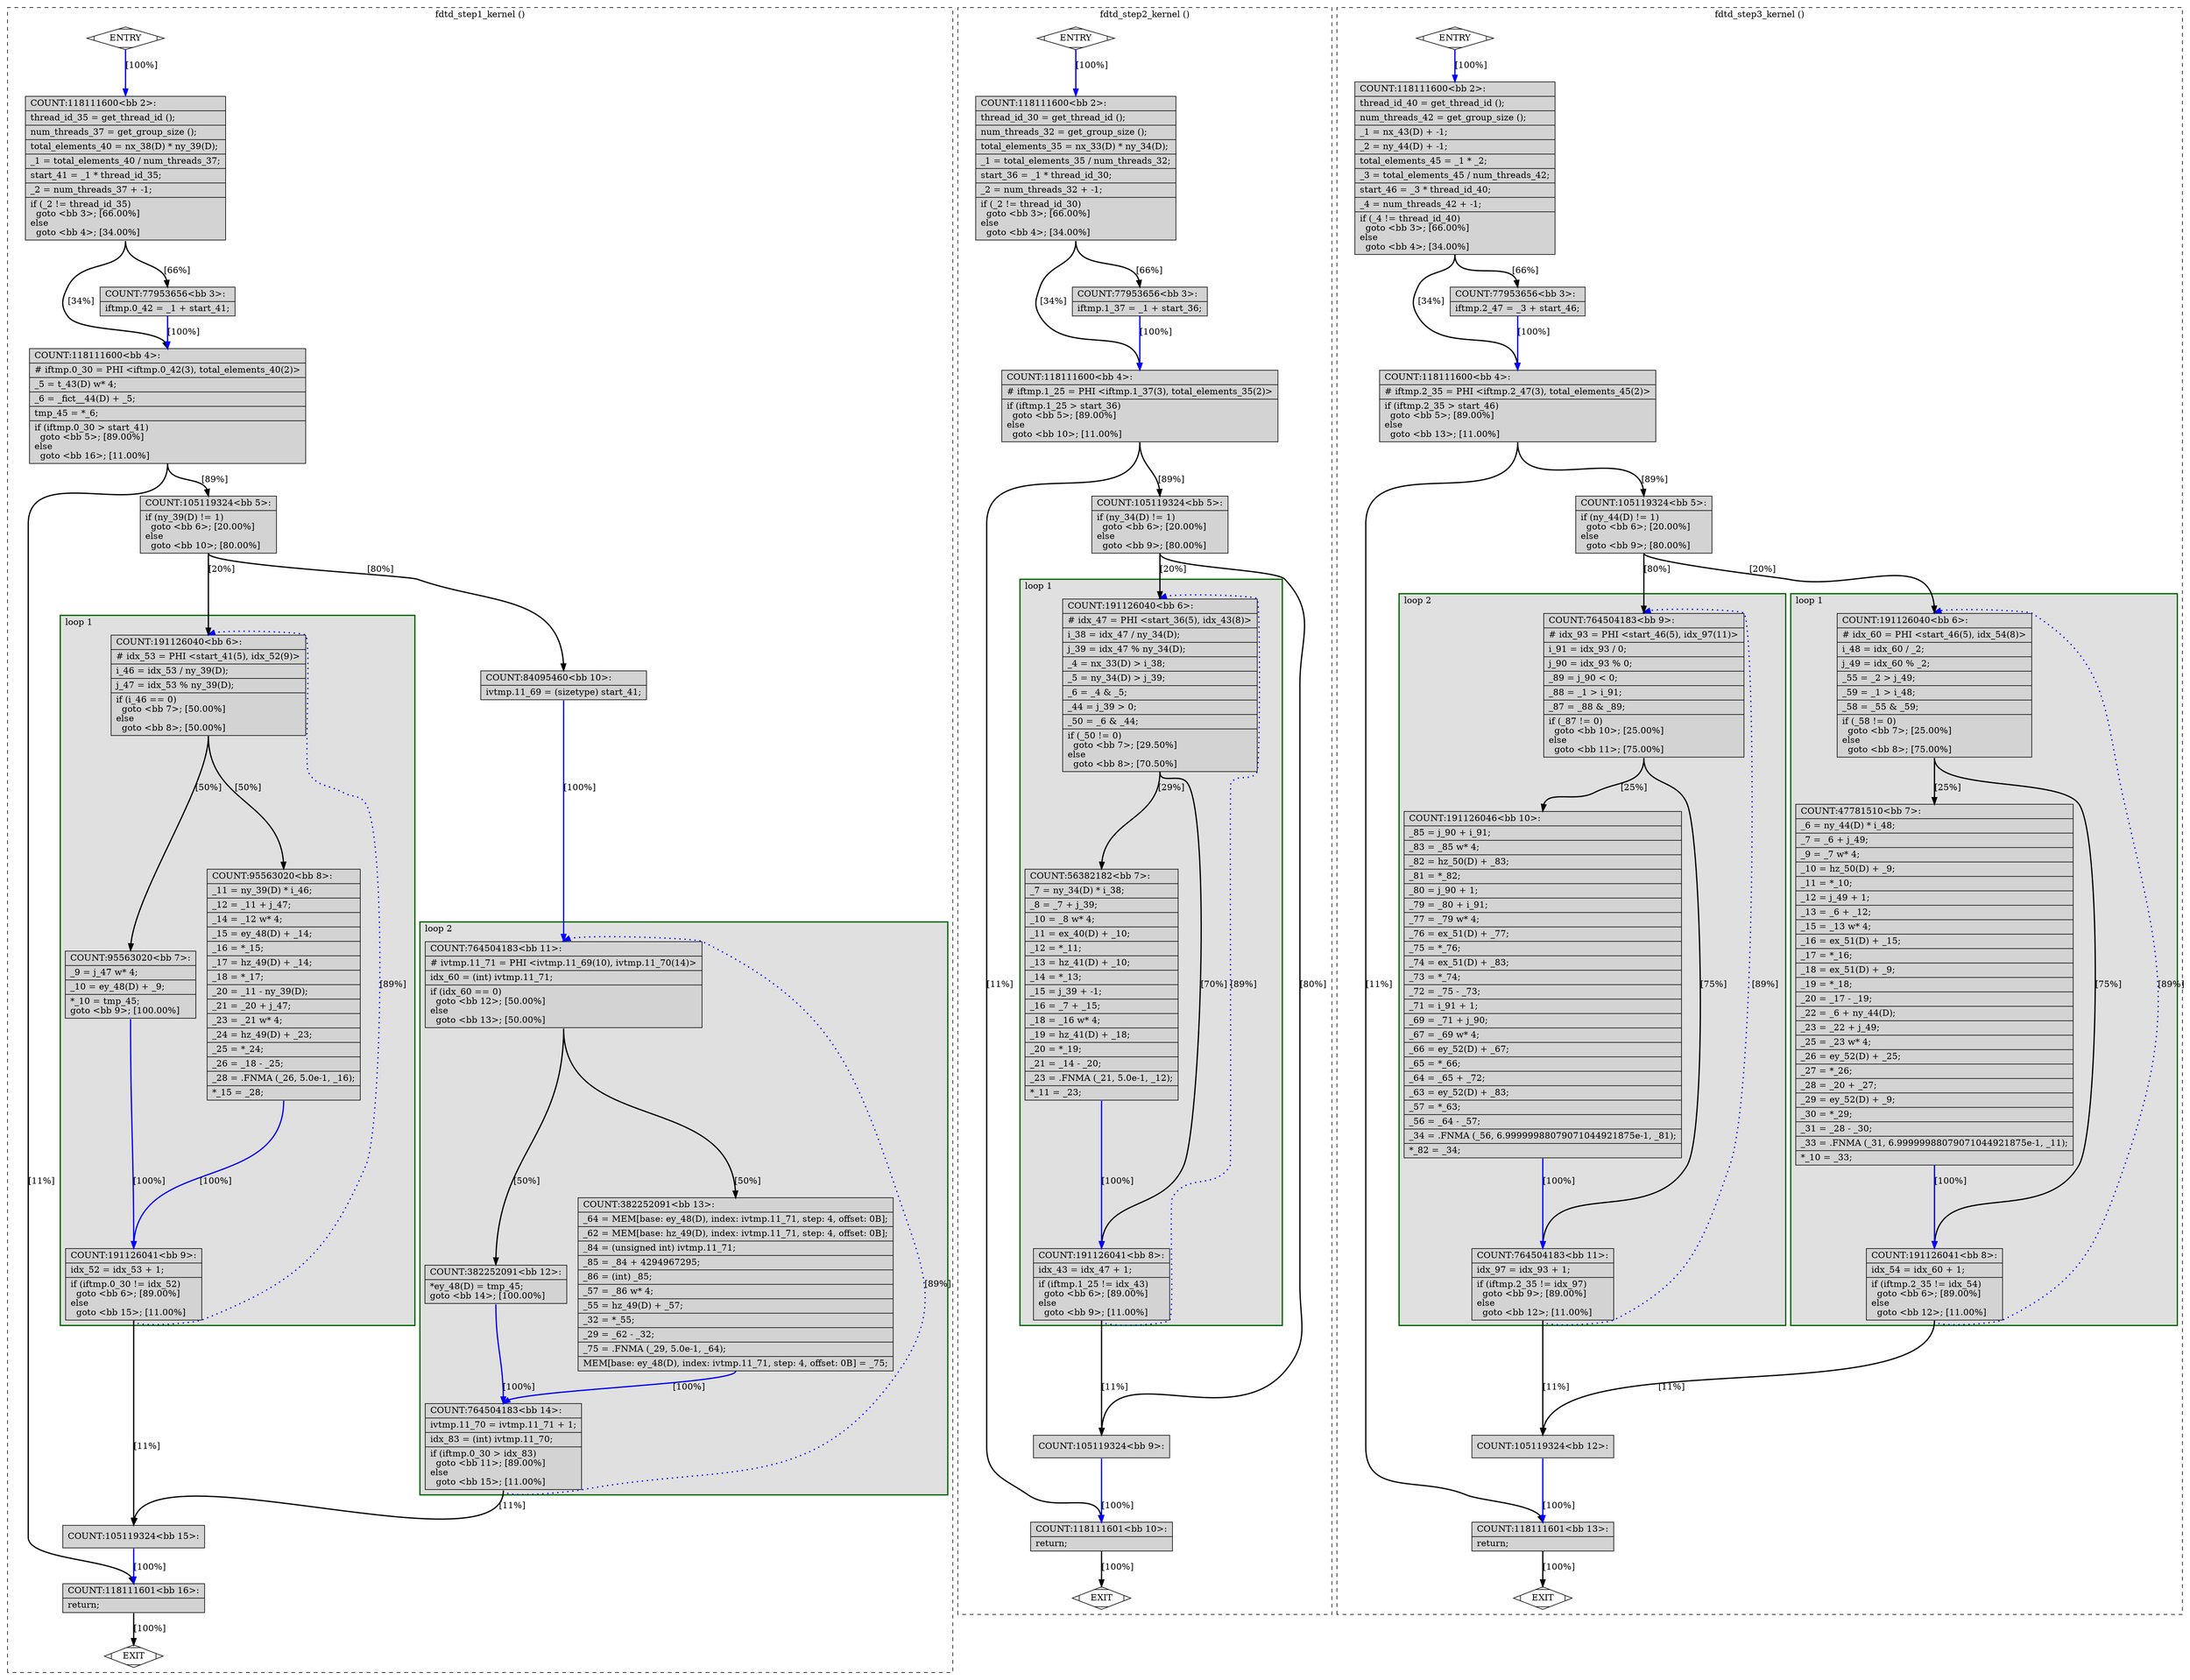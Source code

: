 digraph "fdtd2d.dev.c.231t.optimized" {
overlap=false;
subgraph "cluster_fdtd_step1_kernel" {
	style="dashed";
	color="black";
	label="fdtd_step1_kernel ()";
	subgraph cluster_3_2 {
	style="filled";
	color="darkgreen";
	fillcolor="grey88";
	label="loop 2";
	labeljust=l;
	penwidth=2;
	fn_3_basic_block_11 [shape=record,style=filled,fillcolor=lightgrey,label="{COUNT:764504183\<bb\ 11\>:\l\
|#\ ivtmp.11_71\ =\ PHI\ \<ivtmp.11_69(10),\ ivtmp.11_70(14)\>\l\
|idx_60\ =\ (int)\ ivtmp.11_71;\l\
|if\ (idx_60\ ==\ 0)\l\
\ \ goto\ \<bb\ 12\>;\ [50.00%]\l\
else\l\
\ \ goto\ \<bb\ 13\>;\ [50.00%]\l\
}"];

	fn_3_basic_block_12 [shape=record,style=filled,fillcolor=lightgrey,label="{COUNT:382252091\<bb\ 12\>:\l\
|*ey_48(D)\ =\ tmp_45;\l\
goto\ \<bb\ 14\>;\ [100.00%]\l\
}"];

	fn_3_basic_block_13 [shape=record,style=filled,fillcolor=lightgrey,label="{COUNT:382252091\<bb\ 13\>:\l\
|_64\ =\ MEM[base:\ ey_48(D),\ index:\ ivtmp.11_71,\ step:\ 4,\ offset:\ 0B];\l\
|_62\ =\ MEM[base:\ hz_49(D),\ index:\ ivtmp.11_71,\ step:\ 4,\ offset:\ 0B];\l\
|_84\ =\ (unsigned\ int)\ ivtmp.11_71;\l\
|_85\ =\ _84\ +\ 4294967295;\l\
|_86\ =\ (int)\ _85;\l\
|_57\ =\ _86\ w*\ 4;\l\
|_55\ =\ hz_49(D)\ +\ _57;\l\
|_32\ =\ *_55;\l\
|_29\ =\ _62\ -\ _32;\l\
|_75\ =\ .FNMA\ (_29,\ 5.0e-1,\ _64);\l\
|MEM[base:\ ey_48(D),\ index:\ ivtmp.11_71,\ step:\ 4,\ offset:\ 0B]\ =\ _75;\l\
}"];

	fn_3_basic_block_14 [shape=record,style=filled,fillcolor=lightgrey,label="{COUNT:764504183\<bb\ 14\>:\l\
|ivtmp.11_70\ =\ ivtmp.11_71\ +\ 1;\l\
|idx_83\ =\ (int)\ ivtmp.11_70;\l\
|if\ (iftmp.0_30\ \>\ idx_83)\l\
\ \ goto\ \<bb\ 11\>;\ [89.00%]\l\
else\l\
\ \ goto\ \<bb\ 15\>;\ [11.00%]\l\
}"];

	}
	subgraph cluster_3_1 {
	style="filled";
	color="darkgreen";
	fillcolor="grey88";
	label="loop 1";
	labeljust=l;
	penwidth=2;
	fn_3_basic_block_6 [shape=record,style=filled,fillcolor=lightgrey,label="{COUNT:191126040\<bb\ 6\>:\l\
|#\ idx_53\ =\ PHI\ \<start_41(5),\ idx_52(9)\>\l\
|i_46\ =\ idx_53\ /\ ny_39(D);\l\
|j_47\ =\ idx_53\ %\ ny_39(D);\l\
|if\ (i_46\ ==\ 0)\l\
\ \ goto\ \<bb\ 7\>;\ [50.00%]\l\
else\l\
\ \ goto\ \<bb\ 8\>;\ [50.00%]\l\
}"];

	fn_3_basic_block_7 [shape=record,style=filled,fillcolor=lightgrey,label="{COUNT:95563020\<bb\ 7\>:\l\
|_9\ =\ j_47\ w*\ 4;\l\
|_10\ =\ ey_48(D)\ +\ _9;\l\
|*_10\ =\ tmp_45;\l\
goto\ \<bb\ 9\>;\ [100.00%]\l\
}"];

	fn_3_basic_block_8 [shape=record,style=filled,fillcolor=lightgrey,label="{COUNT:95563020\<bb\ 8\>:\l\
|_11\ =\ ny_39(D)\ *\ i_46;\l\
|_12\ =\ _11\ +\ j_47;\l\
|_14\ =\ _12\ w*\ 4;\l\
|_15\ =\ ey_48(D)\ +\ _14;\l\
|_16\ =\ *_15;\l\
|_17\ =\ hz_49(D)\ +\ _14;\l\
|_18\ =\ *_17;\l\
|_20\ =\ _11\ -\ ny_39(D);\l\
|_21\ =\ _20\ +\ j_47;\l\
|_23\ =\ _21\ w*\ 4;\l\
|_24\ =\ hz_49(D)\ +\ _23;\l\
|_25\ =\ *_24;\l\
|_26\ =\ _18\ -\ _25;\l\
|_28\ =\ .FNMA\ (_26,\ 5.0e-1,\ _16);\l\
|*_15\ =\ _28;\l\
}"];

	fn_3_basic_block_9 [shape=record,style=filled,fillcolor=lightgrey,label="{COUNT:191126041\<bb\ 9\>:\l\
|idx_52\ =\ idx_53\ +\ 1;\l\
|if\ (iftmp.0_30\ !=\ idx_52)\l\
\ \ goto\ \<bb\ 6\>;\ [89.00%]\l\
else\l\
\ \ goto\ \<bb\ 15\>;\ [11.00%]\l\
}"];

	}
	fn_3_basic_block_0 [shape=Mdiamond,style=filled,fillcolor=white,label="ENTRY"];

	fn_3_basic_block_1 [shape=Mdiamond,style=filled,fillcolor=white,label="EXIT"];

	fn_3_basic_block_2 [shape=record,style=filled,fillcolor=lightgrey,label="{COUNT:118111600\<bb\ 2\>:\l\
|thread_id_35\ =\ get_thread_id\ ();\l\
|num_threads_37\ =\ get_group_size\ ();\l\
|total_elements_40\ =\ nx_38(D)\ *\ ny_39(D);\l\
|_1\ =\ total_elements_40\ /\ num_threads_37;\l\
|start_41\ =\ _1\ *\ thread_id_35;\l\
|_2\ =\ num_threads_37\ +\ -1;\l\
|if\ (_2\ !=\ thread_id_35)\l\
\ \ goto\ \<bb\ 3\>;\ [66.00%]\l\
else\l\
\ \ goto\ \<bb\ 4\>;\ [34.00%]\l\
}"];

	fn_3_basic_block_3 [shape=record,style=filled,fillcolor=lightgrey,label="{COUNT:77953656\<bb\ 3\>:\l\
|iftmp.0_42\ =\ _1\ +\ start_41;\l\
}"];

	fn_3_basic_block_4 [shape=record,style=filled,fillcolor=lightgrey,label="{COUNT:118111600\<bb\ 4\>:\l\
|#\ iftmp.0_30\ =\ PHI\ \<iftmp.0_42(3),\ total_elements_40(2)\>\l\
|_5\ =\ t_43(D)\ w*\ 4;\l\
|_6\ =\ _fict__44(D)\ +\ _5;\l\
|tmp_45\ =\ *_6;\l\
|if\ (iftmp.0_30\ \>\ start_41)\l\
\ \ goto\ \<bb\ 5\>;\ [89.00%]\l\
else\l\
\ \ goto\ \<bb\ 16\>;\ [11.00%]\l\
}"];

	fn_3_basic_block_5 [shape=record,style=filled,fillcolor=lightgrey,label="{COUNT:105119324\<bb\ 5\>:\l\
|if\ (ny_39(D)\ !=\ 1)\l\
\ \ goto\ \<bb\ 6\>;\ [20.00%]\l\
else\l\
\ \ goto\ \<bb\ 10\>;\ [80.00%]\l\
}"];

	fn_3_basic_block_10 [shape=record,style=filled,fillcolor=lightgrey,label="{COUNT:84095460\<bb\ 10\>:\l\
|ivtmp.11_69\ =\ (sizetype)\ start_41;\l\
}"];

	fn_3_basic_block_15 [shape=record,style=filled,fillcolor=lightgrey,label="{COUNT:105119324\<bb\ 15\>:\l\
}"];

	fn_3_basic_block_16 [shape=record,style=filled,fillcolor=lightgrey,label="{COUNT:118111601\<bb\ 16\>:\l\
|return;\l\
}"];

	fn_3_basic_block_0:s -> fn_3_basic_block_2:n [style="solid,bold",color=blue,weight=100,constraint=true,label="[100%]"];
	fn_3_basic_block_2:s -> fn_3_basic_block_3:n [style="solid,bold",color=black,weight=10,constraint=true,label="[66%]"];
	fn_3_basic_block_2:s -> fn_3_basic_block_4:n [style="solid,bold",color=black,weight=10,constraint=true,label="[34%]"];
	fn_3_basic_block_3:s -> fn_3_basic_block_4:n [style="solid,bold",color=blue,weight=100,constraint=true,label="[100%]"];
	fn_3_basic_block_4:s -> fn_3_basic_block_5:n [style="solid,bold",color=black,weight=10,constraint=true,label="[89%]"];
	fn_3_basic_block_4:s -> fn_3_basic_block_16:n [style="solid,bold",color=black,weight=10,constraint=true,label="[11%]"];
	fn_3_basic_block_5:s -> fn_3_basic_block_10:n [style="solid,bold",color=black,weight=10,constraint=true,label="[80%]"];
	fn_3_basic_block_5:s -> fn_3_basic_block_6:n [style="solid,bold",color=black,weight=10,constraint=true,label="[20%]"];
	fn_3_basic_block_6:s -> fn_3_basic_block_7:n [style="solid,bold",color=black,weight=10,constraint=true,label="[50%]"];
	fn_3_basic_block_6:s -> fn_3_basic_block_8:n [style="solid,bold",color=black,weight=10,constraint=true,label="[50%]"];
	fn_3_basic_block_7:s -> fn_3_basic_block_9:n [style="solid,bold",color=blue,weight=100,constraint=true,label="[100%]"];
	fn_3_basic_block_8:s -> fn_3_basic_block_9:n [style="solid,bold",color=blue,weight=100,constraint=true,label="[100%]"];
	fn_3_basic_block_9:s -> fn_3_basic_block_6:n [style="dotted,bold",color=blue,weight=10,constraint=false,label="[89%]"];
	fn_3_basic_block_9:s -> fn_3_basic_block_15:n [style="solid,bold",color=black,weight=10,constraint=true,label="[11%]"];
	fn_3_basic_block_10:s -> fn_3_basic_block_11:n [style="solid,bold",color=blue,weight=100,constraint=true,label="[100%]"];
	fn_3_basic_block_11:s -> fn_3_basic_block_12:n [style="solid,bold",color=black,weight=10,constraint=true,label="[50%]"];
	fn_3_basic_block_11:s -> fn_3_basic_block_13:n [style="solid,bold",color=black,weight=10,constraint=true,label="[50%]"];
	fn_3_basic_block_12:s -> fn_3_basic_block_14:n [style="solid,bold",color=blue,weight=100,constraint=true,label="[100%]"];
	fn_3_basic_block_13:s -> fn_3_basic_block_14:n [style="solid,bold",color=blue,weight=100,constraint=true,label="[100%]"];
	fn_3_basic_block_14:s -> fn_3_basic_block_11:n [style="dotted,bold",color=blue,weight=10,constraint=false,label="[89%]"];
	fn_3_basic_block_14:s -> fn_3_basic_block_15:n [style="solid,bold",color=black,weight=10,constraint=true,label="[11%]"];
	fn_3_basic_block_15:s -> fn_3_basic_block_16:n [style="solid,bold",color=blue,weight=100,constraint=true,label="[100%]"];
	fn_3_basic_block_16:s -> fn_3_basic_block_1:n [style="solid,bold",color=black,weight=10,constraint=true,label="[100%]"];
	fn_3_basic_block_0:s -> fn_3_basic_block_1:n [style="invis",constraint=true];
}
subgraph "cluster_fdtd_step2_kernel" {
	style="dashed";
	color="black";
	label="fdtd_step2_kernel ()";
	subgraph cluster_4_1 {
	style="filled";
	color="darkgreen";
	fillcolor="grey88";
	label="loop 1";
	labeljust=l;
	penwidth=2;
	fn_4_basic_block_6 [shape=record,style=filled,fillcolor=lightgrey,label="{COUNT:191126040\<bb\ 6\>:\l\
|#\ idx_47\ =\ PHI\ \<start_36(5),\ idx_43(8)\>\l\
|i_38\ =\ idx_47\ /\ ny_34(D);\l\
|j_39\ =\ idx_47\ %\ ny_34(D);\l\
|_4\ =\ nx_33(D)\ \>\ i_38;\l\
|_5\ =\ ny_34(D)\ \>\ j_39;\l\
|_6\ =\ _4\ &\ _5;\l\
|_44\ =\ j_39\ \>\ 0;\l\
|_50\ =\ _6\ &\ _44;\l\
|if\ (_50\ !=\ 0)\l\
\ \ goto\ \<bb\ 7\>;\ [29.50%]\l\
else\l\
\ \ goto\ \<bb\ 8\>;\ [70.50%]\l\
}"];

	fn_4_basic_block_7 [shape=record,style=filled,fillcolor=lightgrey,label="{COUNT:56382182\<bb\ 7\>:\l\
|_7\ =\ ny_34(D)\ *\ i_38;\l\
|_8\ =\ _7\ +\ j_39;\l\
|_10\ =\ _8\ w*\ 4;\l\
|_11\ =\ ex_40(D)\ +\ _10;\l\
|_12\ =\ *_11;\l\
|_13\ =\ hz_41(D)\ +\ _10;\l\
|_14\ =\ *_13;\l\
|_15\ =\ j_39\ +\ -1;\l\
|_16\ =\ _7\ +\ _15;\l\
|_18\ =\ _16\ w*\ 4;\l\
|_19\ =\ hz_41(D)\ +\ _18;\l\
|_20\ =\ *_19;\l\
|_21\ =\ _14\ -\ _20;\l\
|_23\ =\ .FNMA\ (_21,\ 5.0e-1,\ _12);\l\
|*_11\ =\ _23;\l\
}"];

	fn_4_basic_block_8 [shape=record,style=filled,fillcolor=lightgrey,label="{COUNT:191126041\<bb\ 8\>:\l\
|idx_43\ =\ idx_47\ +\ 1;\l\
|if\ (iftmp.1_25\ !=\ idx_43)\l\
\ \ goto\ \<bb\ 6\>;\ [89.00%]\l\
else\l\
\ \ goto\ \<bb\ 9\>;\ [11.00%]\l\
}"];

	}
	fn_4_basic_block_0 [shape=Mdiamond,style=filled,fillcolor=white,label="ENTRY"];

	fn_4_basic_block_1 [shape=Mdiamond,style=filled,fillcolor=white,label="EXIT"];

	fn_4_basic_block_2 [shape=record,style=filled,fillcolor=lightgrey,label="{COUNT:118111600\<bb\ 2\>:\l\
|thread_id_30\ =\ get_thread_id\ ();\l\
|num_threads_32\ =\ get_group_size\ ();\l\
|total_elements_35\ =\ nx_33(D)\ *\ ny_34(D);\l\
|_1\ =\ total_elements_35\ /\ num_threads_32;\l\
|start_36\ =\ _1\ *\ thread_id_30;\l\
|_2\ =\ num_threads_32\ +\ -1;\l\
|if\ (_2\ !=\ thread_id_30)\l\
\ \ goto\ \<bb\ 3\>;\ [66.00%]\l\
else\l\
\ \ goto\ \<bb\ 4\>;\ [34.00%]\l\
}"];

	fn_4_basic_block_3 [shape=record,style=filled,fillcolor=lightgrey,label="{COUNT:77953656\<bb\ 3\>:\l\
|iftmp.1_37\ =\ _1\ +\ start_36;\l\
}"];

	fn_4_basic_block_4 [shape=record,style=filled,fillcolor=lightgrey,label="{COUNT:118111600\<bb\ 4\>:\l\
|#\ iftmp.1_25\ =\ PHI\ \<iftmp.1_37(3),\ total_elements_35(2)\>\l\
|if\ (iftmp.1_25\ \>\ start_36)\l\
\ \ goto\ \<bb\ 5\>;\ [89.00%]\l\
else\l\
\ \ goto\ \<bb\ 10\>;\ [11.00%]\l\
}"];

	fn_4_basic_block_5 [shape=record,style=filled,fillcolor=lightgrey,label="{COUNT:105119324\<bb\ 5\>:\l\
|if\ (ny_34(D)\ !=\ 1)\l\
\ \ goto\ \<bb\ 6\>;\ [20.00%]\l\
else\l\
\ \ goto\ \<bb\ 9\>;\ [80.00%]\l\
}"];

	fn_4_basic_block_9 [shape=record,style=filled,fillcolor=lightgrey,label="{COUNT:105119324\<bb\ 9\>:\l\
}"];

	fn_4_basic_block_10 [shape=record,style=filled,fillcolor=lightgrey,label="{COUNT:118111601\<bb\ 10\>:\l\
|return;\l\
}"];

	fn_4_basic_block_0:s -> fn_4_basic_block_2:n [style="solid,bold",color=blue,weight=100,constraint=true,label="[100%]"];
	fn_4_basic_block_2:s -> fn_4_basic_block_3:n [style="solid,bold",color=black,weight=10,constraint=true,label="[66%]"];
	fn_4_basic_block_2:s -> fn_4_basic_block_4:n [style="solid,bold",color=black,weight=10,constraint=true,label="[34%]"];
	fn_4_basic_block_3:s -> fn_4_basic_block_4:n [style="solid,bold",color=blue,weight=100,constraint=true,label="[100%]"];
	fn_4_basic_block_4:s -> fn_4_basic_block_5:n [style="solid,bold",color=black,weight=10,constraint=true,label="[89%]"];
	fn_4_basic_block_4:s -> fn_4_basic_block_10:n [style="solid,bold",color=black,weight=10,constraint=true,label="[11%]"];
	fn_4_basic_block_5:s -> fn_4_basic_block_9:n [style="solid,bold",color=black,weight=10,constraint=true,label="[80%]"];
	fn_4_basic_block_5:s -> fn_4_basic_block_6:n [style="solid,bold",color=black,weight=10,constraint=true,label="[20%]"];
	fn_4_basic_block_6:s -> fn_4_basic_block_7:n [style="solid,bold",color=black,weight=10,constraint=true,label="[29%]"];
	fn_4_basic_block_6:s -> fn_4_basic_block_8:n [style="solid,bold",color=black,weight=10,constraint=true,label="[70%]"];
	fn_4_basic_block_7:s -> fn_4_basic_block_8:n [style="solid,bold",color=blue,weight=100,constraint=true,label="[100%]"];
	fn_4_basic_block_8:s -> fn_4_basic_block_6:n [style="dotted,bold",color=blue,weight=10,constraint=false,label="[89%]"];
	fn_4_basic_block_8:s -> fn_4_basic_block_9:n [style="solid,bold",color=black,weight=10,constraint=true,label="[11%]"];
	fn_4_basic_block_9:s -> fn_4_basic_block_10:n [style="solid,bold",color=blue,weight=100,constraint=true,label="[100%]"];
	fn_4_basic_block_10:s -> fn_4_basic_block_1:n [style="solid,bold",color=black,weight=10,constraint=true,label="[100%]"];
	fn_4_basic_block_0:s -> fn_4_basic_block_1:n [style="invis",constraint=true];
}
subgraph "cluster_fdtd_step3_kernel" {
	style="dashed";
	color="black";
	label="fdtd_step3_kernel ()";
	subgraph cluster_5_2 {
	style="filled";
	color="darkgreen";
	fillcolor="grey88";
	label="loop 2";
	labeljust=l;
	penwidth=2;
	fn_5_basic_block_9 [shape=record,style=filled,fillcolor=lightgrey,label="{COUNT:764504183\<bb\ 9\>:\l\
|#\ idx_93\ =\ PHI\ \<start_46(5),\ idx_97(11)\>\l\
|i_91\ =\ idx_93\ /\ 0;\l\
|j_90\ =\ idx_93\ %\ 0;\l\
|_89\ =\ j_90\ \<\ 0;\l\
|_88\ =\ _1\ \>\ i_91;\l\
|_87\ =\ _88\ &\ _89;\l\
|if\ (_87\ !=\ 0)\l\
\ \ goto\ \<bb\ 10\>;\ [25.00%]\l\
else\l\
\ \ goto\ \<bb\ 11\>;\ [75.00%]\l\
}"];

	fn_5_basic_block_10 [shape=record,style=filled,fillcolor=lightgrey,label="{COUNT:191126046\<bb\ 10\>:\l\
|_85\ =\ j_90\ +\ i_91;\l\
|_83\ =\ _85\ w*\ 4;\l\
|_82\ =\ hz_50(D)\ +\ _83;\l\
|_81\ =\ *_82;\l\
|_80\ =\ j_90\ +\ 1;\l\
|_79\ =\ _80\ +\ i_91;\l\
|_77\ =\ _79\ w*\ 4;\l\
|_76\ =\ ex_51(D)\ +\ _77;\l\
|_75\ =\ *_76;\l\
|_74\ =\ ex_51(D)\ +\ _83;\l\
|_73\ =\ *_74;\l\
|_72\ =\ _75\ -\ _73;\l\
|_71\ =\ i_91\ +\ 1;\l\
|_69\ =\ _71\ +\ j_90;\l\
|_67\ =\ _69\ w*\ 4;\l\
|_66\ =\ ey_52(D)\ +\ _67;\l\
|_65\ =\ *_66;\l\
|_64\ =\ _65\ +\ _72;\l\
|_63\ =\ ey_52(D)\ +\ _83;\l\
|_57\ =\ *_63;\l\
|_56\ =\ _64\ -\ _57;\l\
|_34\ =\ .FNMA\ (_56,\ 6.99999988079071044921875e-1,\ _81);\l\
|*_82\ =\ _34;\l\
}"];

	fn_5_basic_block_11 [shape=record,style=filled,fillcolor=lightgrey,label="{COUNT:764504183\<bb\ 11\>:\l\
|idx_97\ =\ idx_93\ +\ 1;\l\
|if\ (iftmp.2_35\ !=\ idx_97)\l\
\ \ goto\ \<bb\ 9\>;\ [89.00%]\l\
else\l\
\ \ goto\ \<bb\ 12\>;\ [11.00%]\l\
}"];

	}
	subgraph cluster_5_1 {
	style="filled";
	color="darkgreen";
	fillcolor="grey88";
	label="loop 1";
	labeljust=l;
	penwidth=2;
	fn_5_basic_block_6 [shape=record,style=filled,fillcolor=lightgrey,label="{COUNT:191126040\<bb\ 6\>:\l\
|#\ idx_60\ =\ PHI\ \<start_46(5),\ idx_54(8)\>\l\
|i_48\ =\ idx_60\ /\ _2;\l\
|j_49\ =\ idx_60\ %\ _2;\l\
|_55\ =\ _2\ \>\ j_49;\l\
|_59\ =\ _1\ \>\ i_48;\l\
|_58\ =\ _55\ &\ _59;\l\
|if\ (_58\ !=\ 0)\l\
\ \ goto\ \<bb\ 7\>;\ [25.00%]\l\
else\l\
\ \ goto\ \<bb\ 8\>;\ [75.00%]\l\
}"];

	fn_5_basic_block_7 [shape=record,style=filled,fillcolor=lightgrey,label="{COUNT:47781510\<bb\ 7\>:\l\
|_6\ =\ ny_44(D)\ *\ i_48;\l\
|_7\ =\ _6\ +\ j_49;\l\
|_9\ =\ _7\ w*\ 4;\l\
|_10\ =\ hz_50(D)\ +\ _9;\l\
|_11\ =\ *_10;\l\
|_12\ =\ j_49\ +\ 1;\l\
|_13\ =\ _6\ +\ _12;\l\
|_15\ =\ _13\ w*\ 4;\l\
|_16\ =\ ex_51(D)\ +\ _15;\l\
|_17\ =\ *_16;\l\
|_18\ =\ ex_51(D)\ +\ _9;\l\
|_19\ =\ *_18;\l\
|_20\ =\ _17\ -\ _19;\l\
|_22\ =\ _6\ +\ ny_44(D);\l\
|_23\ =\ _22\ +\ j_49;\l\
|_25\ =\ _23\ w*\ 4;\l\
|_26\ =\ ey_52(D)\ +\ _25;\l\
|_27\ =\ *_26;\l\
|_28\ =\ _20\ +\ _27;\l\
|_29\ =\ ey_52(D)\ +\ _9;\l\
|_30\ =\ *_29;\l\
|_31\ =\ _28\ -\ _30;\l\
|_33\ =\ .FNMA\ (_31,\ 6.99999988079071044921875e-1,\ _11);\l\
|*_10\ =\ _33;\l\
}"];

	fn_5_basic_block_8 [shape=record,style=filled,fillcolor=lightgrey,label="{COUNT:191126041\<bb\ 8\>:\l\
|idx_54\ =\ idx_60\ +\ 1;\l\
|if\ (iftmp.2_35\ !=\ idx_54)\l\
\ \ goto\ \<bb\ 6\>;\ [89.00%]\l\
else\l\
\ \ goto\ \<bb\ 12\>;\ [11.00%]\l\
}"];

	}
	fn_5_basic_block_0 [shape=Mdiamond,style=filled,fillcolor=white,label="ENTRY"];

	fn_5_basic_block_1 [shape=Mdiamond,style=filled,fillcolor=white,label="EXIT"];

	fn_5_basic_block_2 [shape=record,style=filled,fillcolor=lightgrey,label="{COUNT:118111600\<bb\ 2\>:\l\
|thread_id_40\ =\ get_thread_id\ ();\l\
|num_threads_42\ =\ get_group_size\ ();\l\
|_1\ =\ nx_43(D)\ +\ -1;\l\
|_2\ =\ ny_44(D)\ +\ -1;\l\
|total_elements_45\ =\ _1\ *\ _2;\l\
|_3\ =\ total_elements_45\ /\ num_threads_42;\l\
|start_46\ =\ _3\ *\ thread_id_40;\l\
|_4\ =\ num_threads_42\ +\ -1;\l\
|if\ (_4\ !=\ thread_id_40)\l\
\ \ goto\ \<bb\ 3\>;\ [66.00%]\l\
else\l\
\ \ goto\ \<bb\ 4\>;\ [34.00%]\l\
}"];

	fn_5_basic_block_3 [shape=record,style=filled,fillcolor=lightgrey,label="{COUNT:77953656\<bb\ 3\>:\l\
|iftmp.2_47\ =\ _3\ +\ start_46;\l\
}"];

	fn_5_basic_block_4 [shape=record,style=filled,fillcolor=lightgrey,label="{COUNT:118111600\<bb\ 4\>:\l\
|#\ iftmp.2_35\ =\ PHI\ \<iftmp.2_47(3),\ total_elements_45(2)\>\l\
|if\ (iftmp.2_35\ \>\ start_46)\l\
\ \ goto\ \<bb\ 5\>;\ [89.00%]\l\
else\l\
\ \ goto\ \<bb\ 13\>;\ [11.00%]\l\
}"];

	fn_5_basic_block_5 [shape=record,style=filled,fillcolor=lightgrey,label="{COUNT:105119324\<bb\ 5\>:\l\
|if\ (ny_44(D)\ !=\ 1)\l\
\ \ goto\ \<bb\ 6\>;\ [20.00%]\l\
else\l\
\ \ goto\ \<bb\ 9\>;\ [80.00%]\l\
}"];

	fn_5_basic_block_12 [shape=record,style=filled,fillcolor=lightgrey,label="{COUNT:105119324\<bb\ 12\>:\l\
}"];

	fn_5_basic_block_13 [shape=record,style=filled,fillcolor=lightgrey,label="{COUNT:118111601\<bb\ 13\>:\l\
|return;\l\
}"];

	fn_5_basic_block_0:s -> fn_5_basic_block_2:n [style="solid,bold",color=blue,weight=100,constraint=true,label="[100%]"];
	fn_5_basic_block_2:s -> fn_5_basic_block_3:n [style="solid,bold",color=black,weight=10,constraint=true,label="[66%]"];
	fn_5_basic_block_2:s -> fn_5_basic_block_4:n [style="solid,bold",color=black,weight=10,constraint=true,label="[34%]"];
	fn_5_basic_block_3:s -> fn_5_basic_block_4:n [style="solid,bold",color=blue,weight=100,constraint=true,label="[100%]"];
	fn_5_basic_block_4:s -> fn_5_basic_block_5:n [style="solid,bold",color=black,weight=10,constraint=true,label="[89%]"];
	fn_5_basic_block_4:s -> fn_5_basic_block_13:n [style="solid,bold",color=black,weight=10,constraint=true,label="[11%]"];
	fn_5_basic_block_5:s -> fn_5_basic_block_9:n [style="solid,bold",color=black,weight=10,constraint=true,label="[80%]"];
	fn_5_basic_block_5:s -> fn_5_basic_block_6:n [style="solid,bold",color=black,weight=10,constraint=true,label="[20%]"];
	fn_5_basic_block_6:s -> fn_5_basic_block_7:n [style="solid,bold",color=black,weight=10,constraint=true,label="[25%]"];
	fn_5_basic_block_6:s -> fn_5_basic_block_8:n [style="solid,bold",color=black,weight=10,constraint=true,label="[75%]"];
	fn_5_basic_block_7:s -> fn_5_basic_block_8:n [style="solid,bold",color=blue,weight=100,constraint=true,label="[100%]"];
	fn_5_basic_block_8:s -> fn_5_basic_block_6:n [style="dotted,bold",color=blue,weight=10,constraint=false,label="[89%]"];
	fn_5_basic_block_8:s -> fn_5_basic_block_12:n [style="solid,bold",color=black,weight=10,constraint=true,label="[11%]"];
	fn_5_basic_block_9:s -> fn_5_basic_block_10:n [style="solid,bold",color=black,weight=10,constraint=true,label="[25%]"];
	fn_5_basic_block_9:s -> fn_5_basic_block_11:n [style="solid,bold",color=black,weight=10,constraint=true,label="[75%]"];
	fn_5_basic_block_10:s -> fn_5_basic_block_11:n [style="solid,bold",color=blue,weight=100,constraint=true,label="[100%]"];
	fn_5_basic_block_11:s -> fn_5_basic_block_9:n [style="dotted,bold",color=blue,weight=10,constraint=false,label="[89%]"];
	fn_5_basic_block_11:s -> fn_5_basic_block_12:n [style="solid,bold",color=black,weight=10,constraint=true,label="[11%]"];
	fn_5_basic_block_12:s -> fn_5_basic_block_13:n [style="solid,bold",color=blue,weight=100,constraint=true,label="[100%]"];
	fn_5_basic_block_13:s -> fn_5_basic_block_1:n [style="solid,bold",color=black,weight=10,constraint=true,label="[100%]"];
	fn_5_basic_block_0:s -> fn_5_basic_block_1:n [style="invis",constraint=true];
}
}
